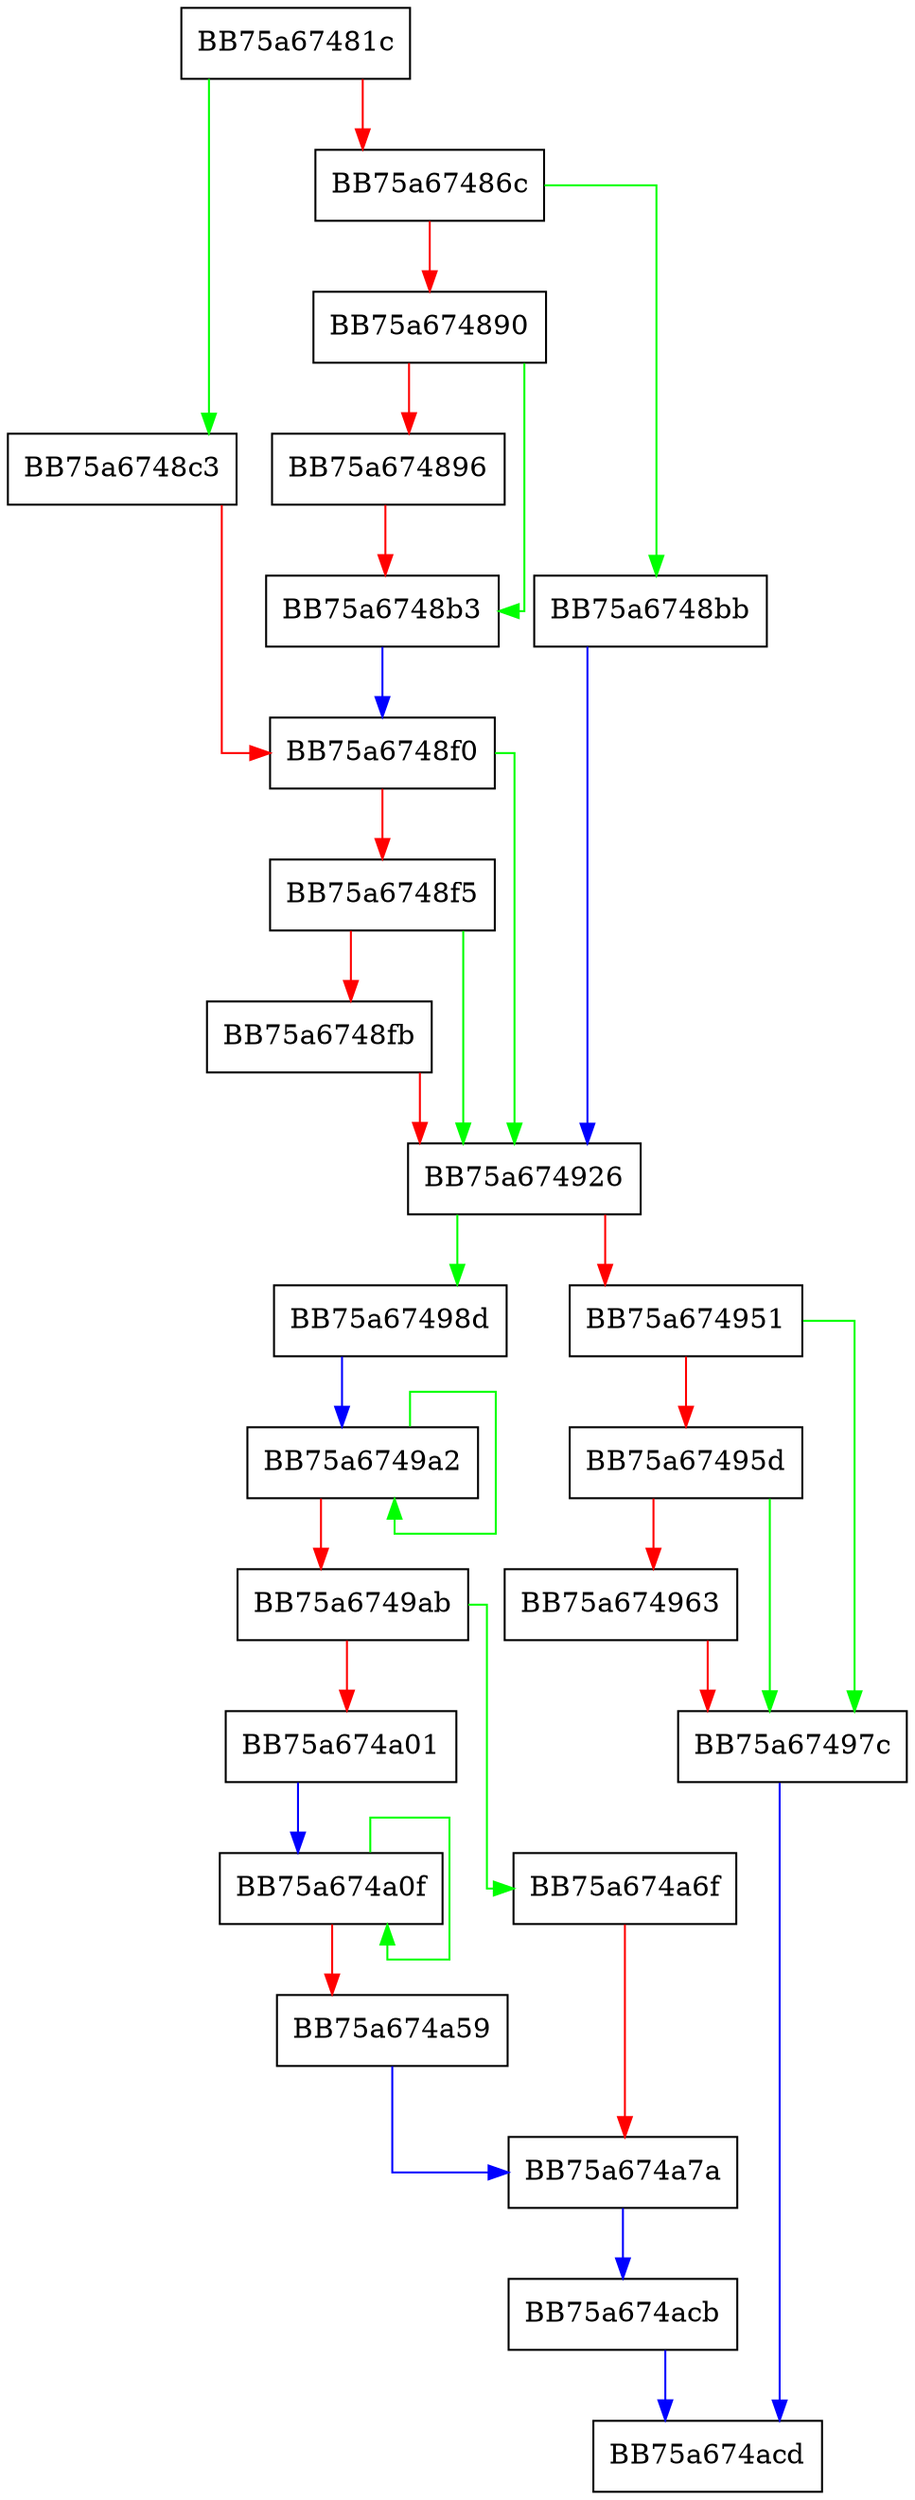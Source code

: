 digraph createLoadBlockingPolicies {
  node [shape="box"];
  graph [splines=ortho];
  BB75a67481c -> BB75a6748c3 [color="green"];
  BB75a67481c -> BB75a67486c [color="red"];
  BB75a67486c -> BB75a6748bb [color="green"];
  BB75a67486c -> BB75a674890 [color="red"];
  BB75a674890 -> BB75a6748b3 [color="green"];
  BB75a674890 -> BB75a674896 [color="red"];
  BB75a674896 -> BB75a6748b3 [color="red"];
  BB75a6748b3 -> BB75a6748f0 [color="blue"];
  BB75a6748bb -> BB75a674926 [color="blue"];
  BB75a6748c3 -> BB75a6748f0 [color="red"];
  BB75a6748f0 -> BB75a674926 [color="green"];
  BB75a6748f0 -> BB75a6748f5 [color="red"];
  BB75a6748f5 -> BB75a674926 [color="green"];
  BB75a6748f5 -> BB75a6748fb [color="red"];
  BB75a6748fb -> BB75a674926 [color="red"];
  BB75a674926 -> BB75a67498d [color="green"];
  BB75a674926 -> BB75a674951 [color="red"];
  BB75a674951 -> BB75a67497c [color="green"];
  BB75a674951 -> BB75a67495d [color="red"];
  BB75a67495d -> BB75a67497c [color="green"];
  BB75a67495d -> BB75a674963 [color="red"];
  BB75a674963 -> BB75a67497c [color="red"];
  BB75a67497c -> BB75a674acd [color="blue"];
  BB75a67498d -> BB75a6749a2 [color="blue"];
  BB75a6749a2 -> BB75a6749a2 [color="green"];
  BB75a6749a2 -> BB75a6749ab [color="red"];
  BB75a6749ab -> BB75a674a6f [color="green"];
  BB75a6749ab -> BB75a674a01 [color="red"];
  BB75a674a01 -> BB75a674a0f [color="blue"];
  BB75a674a0f -> BB75a674a0f [color="green"];
  BB75a674a0f -> BB75a674a59 [color="red"];
  BB75a674a59 -> BB75a674a7a [color="blue"];
  BB75a674a6f -> BB75a674a7a [color="red"];
  BB75a674a7a -> BB75a674acb [color="blue"];
  BB75a674acb -> BB75a674acd [color="blue"];
}